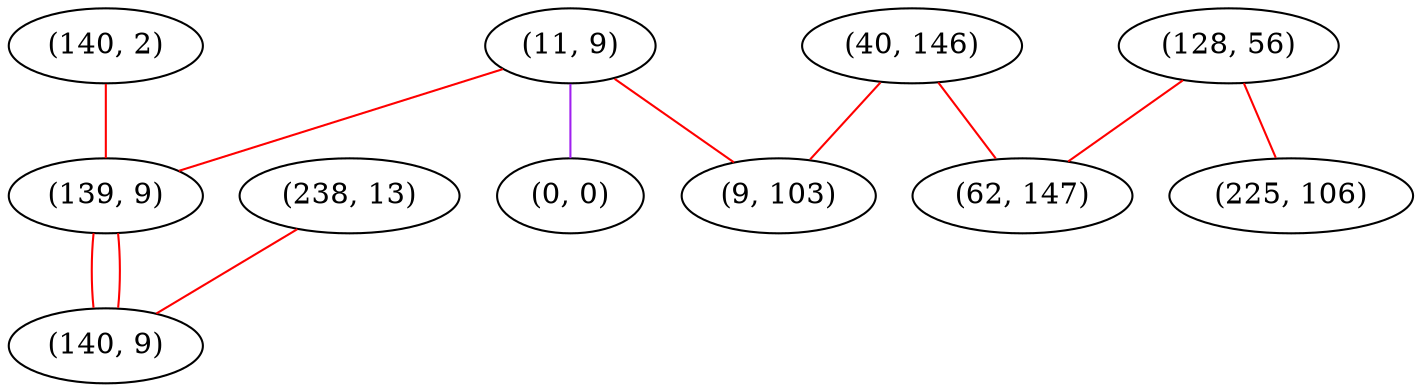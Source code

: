 graph "" {
"(140, 2)";
"(11, 9)";
"(128, 56)";
"(139, 9)";
"(238, 13)";
"(225, 106)";
"(0, 0)";
"(40, 146)";
"(62, 147)";
"(140, 9)";
"(9, 103)";
"(140, 2)" -- "(139, 9)"  [color=red, key=0, weight=1];
"(11, 9)" -- "(139, 9)"  [color=red, key=0, weight=1];
"(11, 9)" -- "(0, 0)"  [color=purple, key=0, weight=4];
"(11, 9)" -- "(9, 103)"  [color=red, key=0, weight=1];
"(128, 56)" -- "(62, 147)"  [color=red, key=0, weight=1];
"(128, 56)" -- "(225, 106)"  [color=red, key=0, weight=1];
"(139, 9)" -- "(140, 9)"  [color=red, key=0, weight=1];
"(139, 9)" -- "(140, 9)"  [color=red, key=1, weight=1];
"(238, 13)" -- "(140, 9)"  [color=red, key=0, weight=1];
"(40, 146)" -- "(62, 147)"  [color=red, key=0, weight=1];
"(40, 146)" -- "(9, 103)"  [color=red, key=0, weight=1];
}
